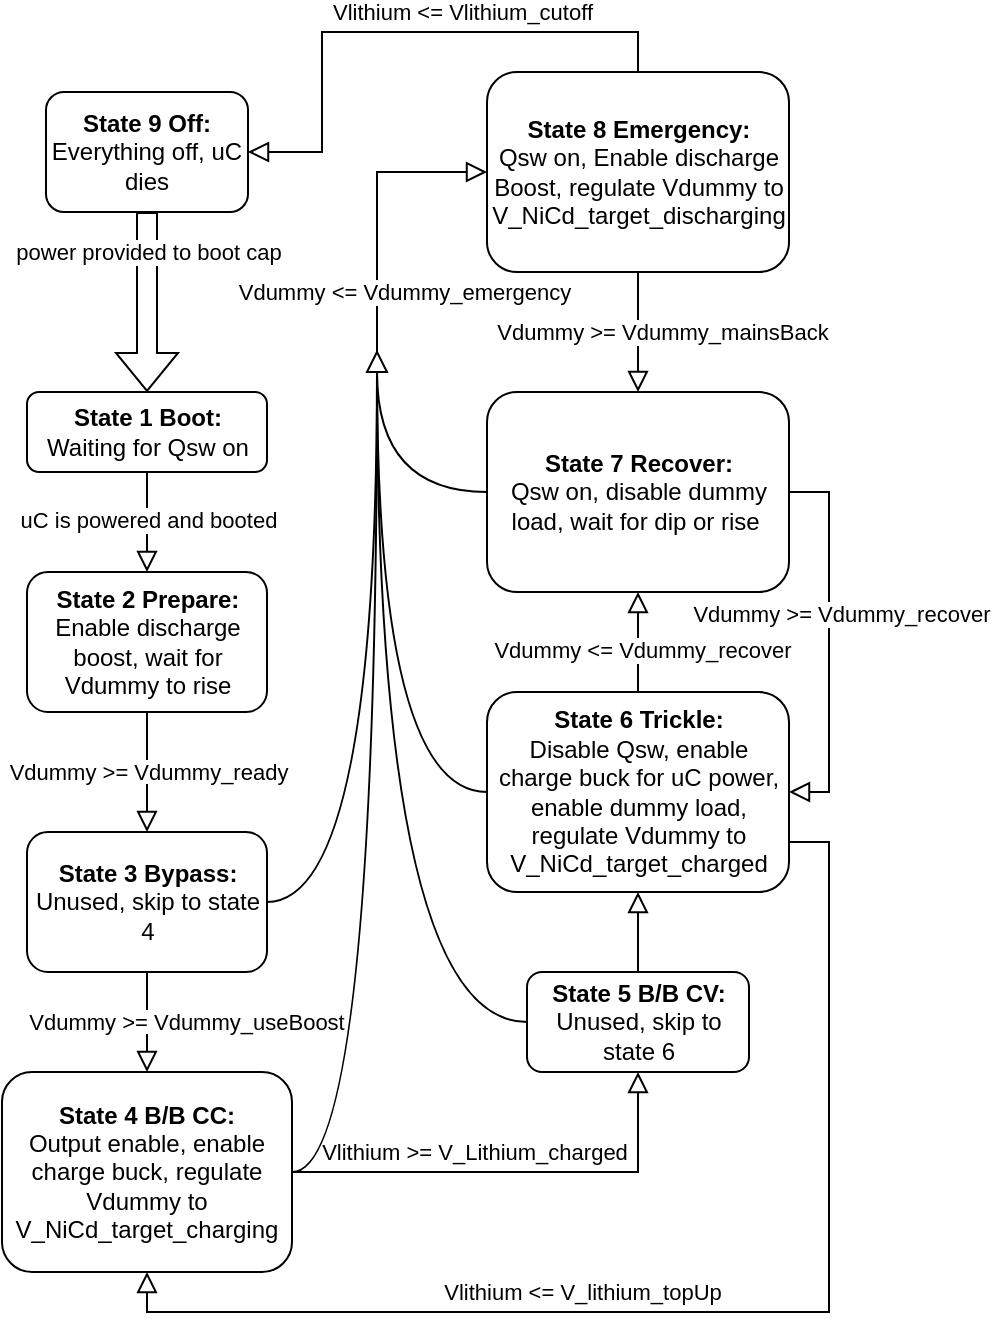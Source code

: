 <mxfile version="24.4.10" type="github">
  <diagram id="C5RBs43oDa-KdzZeNtuy" name="Page-1">
    <mxGraphModel dx="542" dy="614" grid="1" gridSize="10" guides="1" tooltips="1" connect="1" arrows="1" fold="1" page="1" pageScale="1" pageWidth="827" pageHeight="1169" math="0" shadow="0">
      <root>
        <mxCell id="WIyWlLk6GJQsqaUBKTNV-0" />
        <mxCell id="WIyWlLk6GJQsqaUBKTNV-1" parent="WIyWlLk6GJQsqaUBKTNV-0" />
        <mxCell id="WIyWlLk6GJQsqaUBKTNV-2" value="" style="rounded=0;html=1;jettySize=auto;orthogonalLoop=1;fontSize=11;endArrow=block;endFill=0;endSize=8;strokeWidth=1;shadow=0;labelBackgroundColor=none;edgeStyle=orthogonalEdgeStyle;" parent="WIyWlLk6GJQsqaUBKTNV-1" source="WIyWlLk6GJQsqaUBKTNV-3" edge="1">
          <mxGeometry relative="1" as="geometry">
            <mxPoint x="232.5" y="300" as="targetPoint" />
          </mxGeometry>
        </mxCell>
        <mxCell id="-rypncLCnnnrmYgA9d1G-1" value="uC is powered and booted" style="edgeLabel;html=1;align=center;verticalAlign=middle;resizable=0;points=[];" parent="WIyWlLk6GJQsqaUBKTNV-2" vertex="1" connectable="0">
          <mxGeometry x="-0.072" y="1" relative="1" as="geometry">
            <mxPoint x="-1" as="offset" />
          </mxGeometry>
        </mxCell>
        <mxCell id="WIyWlLk6GJQsqaUBKTNV-3" value="&lt;b&gt;State 1 Boot:&lt;/b&gt;&lt;div&gt;Waiting for Qsw on&lt;/div&gt;" style="rounded=1;whiteSpace=wrap;html=1;fontSize=12;glass=0;strokeWidth=1;shadow=0;" parent="WIyWlLk6GJQsqaUBKTNV-1" vertex="1">
          <mxGeometry x="172.5" y="210" width="120" height="40" as="geometry" />
        </mxCell>
        <mxCell id="WIyWlLk6GJQsqaUBKTNV-4" value="&lt;span style=&quot;background-color: rgb(255, 255, 255);&quot;&gt;Vdummy &amp;gt;= Vdummy_useBoost&lt;/span&gt;" style="rounded=0;html=1;jettySize=auto;orthogonalLoop=1;fontSize=11;endArrow=block;endFill=0;endSize=8;strokeWidth=1;shadow=0;labelBackgroundColor=none;edgeStyle=orthogonalEdgeStyle;exitX=0.5;exitY=1;exitDx=0;exitDy=0;entryX=0.5;entryY=0;entryDx=0;entryDy=0;" parent="WIyWlLk6GJQsqaUBKTNV-1" source="-rypncLCnnnrmYgA9d1G-2" target="-rypncLCnnnrmYgA9d1G-3" edge="1">
          <mxGeometry x="0.047" y="19" relative="1" as="geometry">
            <mxPoint y="-1" as="offset" />
            <mxPoint x="482.5" y="340" as="sourcePoint" />
            <mxPoint x="482.534" y="380.028" as="targetPoint" />
          </mxGeometry>
        </mxCell>
        <mxCell id="WIyWlLk6GJQsqaUBKTNV-5" value="&lt;span style=&quot;background-color: rgb(255, 255, 255);&quot;&gt;Vdummy &amp;gt;= Vdummy_ready&lt;/span&gt;" style="edgeStyle=orthogonalEdgeStyle;rounded=0;html=1;jettySize=auto;orthogonalLoop=1;fontSize=11;endArrow=block;endFill=0;endSize=8;strokeWidth=1;shadow=0;labelBackgroundColor=none;entryX=0.5;entryY=0;entryDx=0;entryDy=0;exitX=0.5;exitY=1;exitDx=0;exitDy=0;" parent="WIyWlLk6GJQsqaUBKTNV-1" source="WIyWlLk6GJQsqaUBKTNV-7" target="-rypncLCnnnrmYgA9d1G-2" edge="1">
          <mxGeometry relative="1" as="geometry">
            <mxPoint as="offset" />
            <mxPoint x="292.5" y="410" as="sourcePoint" />
            <Array as="points" />
          </mxGeometry>
        </mxCell>
        <mxCell id="WIyWlLk6GJQsqaUBKTNV-7" value="&lt;b&gt;State 2 Prepare:&lt;/b&gt;&lt;div&gt;Enable discharge boost, wait for Vdummy to rise&lt;/div&gt;" style="rounded=1;whiteSpace=wrap;html=1;fontSize=12;glass=0;strokeWidth=1;shadow=0;" parent="WIyWlLk6GJQsqaUBKTNV-1" vertex="1">
          <mxGeometry x="172.5" y="300" width="120" height="70" as="geometry" />
        </mxCell>
        <mxCell id="-rypncLCnnnrmYgA9d1G-2" value="&lt;b&gt;State 3 Bypass:&lt;/b&gt;&lt;div&gt;Unused, skip to state 4&lt;/div&gt;" style="rounded=1;whiteSpace=wrap;html=1;fontSize=12;glass=0;strokeWidth=1;shadow=0;" parent="WIyWlLk6GJQsqaUBKTNV-1" vertex="1">
          <mxGeometry x="172.5" y="430" width="120" height="70" as="geometry" />
        </mxCell>
        <mxCell id="-rypncLCnnnrmYgA9d1G-3" value="&lt;b&gt;State 4 B/B CC:&lt;/b&gt;&lt;div&gt;Output enable, enable charge buck, regulate Vdummy to V_NiCd_target_charging&lt;/div&gt;" style="rounded=1;whiteSpace=wrap;html=1;fontSize=12;glass=0;strokeWidth=1;shadow=0;" parent="WIyWlLk6GJQsqaUBKTNV-1" vertex="1">
          <mxGeometry x="160" y="550" width="145" height="100" as="geometry" />
        </mxCell>
        <mxCell id="-rypncLCnnnrmYgA9d1G-4" value="&lt;b&gt;State 5 B/B CV:&lt;/b&gt;&lt;div&gt;Unused, skip to state 6&lt;/div&gt;" style="rounded=1;whiteSpace=wrap;html=1;fontSize=12;glass=0;strokeWidth=1;shadow=0;" parent="WIyWlLk6GJQsqaUBKTNV-1" vertex="1">
          <mxGeometry x="422.5" y="500" width="111" height="50" as="geometry" />
        </mxCell>
        <mxCell id="-rypncLCnnnrmYgA9d1G-5" value="&lt;span style=&quot;background-color: rgb(255, 255, 255);&quot;&gt;Vlithium &amp;gt;= V_Lithium_charged&lt;/span&gt;" style="rounded=0;html=1;jettySize=auto;orthogonalLoop=1;fontSize=11;endArrow=block;endFill=0;endSize=8;strokeWidth=1;shadow=0;labelBackgroundColor=none;edgeStyle=orthogonalEdgeStyle;exitX=1;exitY=0.5;exitDx=0;exitDy=0;entryX=0.5;entryY=1;entryDx=0;entryDy=0;" parent="WIyWlLk6GJQsqaUBKTNV-1" source="-rypncLCnnnrmYgA9d1G-3" target="-rypncLCnnnrmYgA9d1G-4" edge="1">
          <mxGeometry x="-0.184" y="10" relative="1" as="geometry">
            <mxPoint as="offset" />
            <mxPoint x="242.5" y="510" as="sourcePoint" />
            <mxPoint x="242.5" y="560" as="targetPoint" />
          </mxGeometry>
        </mxCell>
        <mxCell id="-rypncLCnnnrmYgA9d1G-6" value="&lt;b&gt;State 6 Trickle:&lt;/b&gt;&lt;div&gt;Disable Qsw, enable charge buck for uC power, enable dummy load, regulate Vdummy to V_NiCd_target_charged&lt;/div&gt;" style="rounded=1;whiteSpace=wrap;html=1;fontSize=12;glass=0;strokeWidth=1;shadow=0;" parent="WIyWlLk6GJQsqaUBKTNV-1" vertex="1">
          <mxGeometry x="402.5" y="360" width="151" height="100" as="geometry" />
        </mxCell>
        <mxCell id="-rypncLCnnnrmYgA9d1G-7" value="" style="rounded=0;html=1;jettySize=auto;orthogonalLoop=1;fontSize=11;endArrow=block;endFill=0;endSize=8;strokeWidth=1;shadow=0;labelBackgroundColor=none;edgeStyle=orthogonalEdgeStyle;exitX=0.5;exitY=0;exitDx=0;exitDy=0;entryX=0.5;entryY=1;entryDx=0;entryDy=0;" parent="WIyWlLk6GJQsqaUBKTNV-1" source="-rypncLCnnnrmYgA9d1G-4" target="-rypncLCnnnrmYgA9d1G-6" edge="1">
          <mxGeometry x="0.045" y="20" relative="1" as="geometry">
            <mxPoint as="offset" />
            <mxPoint x="315.5" y="610" as="sourcePoint" />
            <mxPoint x="436.5" y="540" as="targetPoint" />
          </mxGeometry>
        </mxCell>
        <mxCell id="-rypncLCnnnrmYgA9d1G-8" value="&lt;b&gt;State 7 Recover:&lt;/b&gt;&lt;div&gt;Qsw on, disable dummy load, wait for dip or rise&amp;nbsp;&lt;/div&gt;" style="rounded=1;whiteSpace=wrap;html=1;fontSize=12;glass=0;strokeWidth=1;shadow=0;" parent="WIyWlLk6GJQsqaUBKTNV-1" vertex="1">
          <mxGeometry x="402.5" y="210" width="151" height="100" as="geometry" />
        </mxCell>
        <mxCell id="-rypncLCnnnrmYgA9d1G-12" value="" style="triangle;whiteSpace=wrap;html=1;rotation=-90;" parent="WIyWlLk6GJQsqaUBKTNV-1" vertex="1">
          <mxGeometry x="342.5" y="190" width="10" height="10" as="geometry" />
        </mxCell>
        <mxCell id="-rypncLCnnnrmYgA9d1G-15" value="" style="edgeStyle=orthogonalEdgeStyle;rounded=0;html=1;jettySize=auto;orthogonalLoop=1;fontSize=11;endArrow=none;endFill=0;strokeWidth=1;shadow=0;labelBackgroundColor=none;entryX=0;entryY=0.5;entryDx=0;entryDy=0;exitX=1;exitY=0.5;exitDx=0;exitDy=0;curved=1;" parent="WIyWlLk6GJQsqaUBKTNV-1" source="-rypncLCnnnrmYgA9d1G-2" target="-rypncLCnnnrmYgA9d1G-12" edge="1">
          <mxGeometry relative="1" as="geometry">
            <mxPoint as="offset" />
            <mxPoint x="242.5" y="380" as="sourcePoint" />
            <mxPoint x="242.5" y="440" as="targetPoint" />
            <Array as="points" />
          </mxGeometry>
        </mxCell>
        <mxCell id="-rypncLCnnnrmYgA9d1G-17" value="" style="edgeStyle=orthogonalEdgeStyle;rounded=0;html=1;jettySize=auto;orthogonalLoop=1;fontSize=11;endArrow=none;endFill=0;strokeWidth=1;shadow=0;labelBackgroundColor=none;exitX=1;exitY=0.5;exitDx=0;exitDy=0;curved=1;entryX=0;entryY=0.5;entryDx=0;entryDy=0;" parent="WIyWlLk6GJQsqaUBKTNV-1" source="-rypncLCnnnrmYgA9d1G-3" target="-rypncLCnnnrmYgA9d1G-12" edge="1">
          <mxGeometry relative="1" as="geometry">
            <mxPoint as="offset" />
            <mxPoint x="302.5" y="475" as="sourcePoint" />
            <mxPoint x="372.5" y="240" as="targetPoint" />
            <Array as="points" />
          </mxGeometry>
        </mxCell>
        <mxCell id="-rypncLCnnnrmYgA9d1G-18" value="" style="edgeStyle=orthogonalEdgeStyle;rounded=0;html=1;jettySize=auto;orthogonalLoop=1;fontSize=11;endArrow=none;endFill=0;strokeWidth=1;shadow=0;labelBackgroundColor=none;exitX=0;exitY=0.5;exitDx=0;exitDy=0;curved=1;entryX=0;entryY=0.5;entryDx=0;entryDy=0;" parent="WIyWlLk6GJQsqaUBKTNV-1" source="-rypncLCnnnrmYgA9d1G-4" target="-rypncLCnnnrmYgA9d1G-12" edge="1">
          <mxGeometry relative="1" as="geometry">
            <mxPoint as="offset" />
            <mxPoint x="315.5" y="610" as="sourcePoint" />
            <mxPoint x="362.5" y="330" as="targetPoint" />
            <Array as="points" />
          </mxGeometry>
        </mxCell>
        <mxCell id="-rypncLCnnnrmYgA9d1G-19" value="" style="edgeStyle=orthogonalEdgeStyle;rounded=0;html=1;jettySize=auto;orthogonalLoop=1;fontSize=11;endArrow=none;endFill=0;strokeWidth=1;shadow=0;labelBackgroundColor=none;exitX=0;exitY=0.5;exitDx=0;exitDy=0;curved=1;entryX=0;entryY=0.5;entryDx=0;entryDy=0;" parent="WIyWlLk6GJQsqaUBKTNV-1" source="-rypncLCnnnrmYgA9d1G-6" target="-rypncLCnnnrmYgA9d1G-12" edge="1">
          <mxGeometry relative="1" as="geometry">
            <mxPoint as="offset" />
            <mxPoint x="429.5" y="525" as="sourcePoint" />
            <mxPoint x="357.5" y="330" as="targetPoint" />
            <Array as="points" />
          </mxGeometry>
        </mxCell>
        <mxCell id="-rypncLCnnnrmYgA9d1G-20" value="&lt;b&gt;State 8 Emergency:&lt;/b&gt;&lt;div&gt;Qsw on, Enable discharge Boost, regulate Vdummy to V_NiCd_target_discharging&lt;/div&gt;" style="rounded=1;whiteSpace=wrap;html=1;fontSize=12;glass=0;strokeWidth=1;shadow=0;" parent="WIyWlLk6GJQsqaUBKTNV-1" vertex="1">
          <mxGeometry x="402.5" y="50" width="151" height="100" as="geometry" />
        </mxCell>
        <mxCell id="-rypncLCnnnrmYgA9d1G-22" value="" style="rounded=0;html=1;jettySize=auto;orthogonalLoop=1;fontSize=11;endArrow=block;endFill=0;endSize=8;strokeWidth=1;shadow=0;labelBackgroundColor=none;edgeStyle=orthogonalEdgeStyle;entryX=0;entryY=0.5;entryDx=0;entryDy=0;exitX=1;exitY=0.5;exitDx=0;exitDy=0;" parent="WIyWlLk6GJQsqaUBKTNV-1" source="-rypncLCnnnrmYgA9d1G-12" target="-rypncLCnnnrmYgA9d1G-20" edge="1">
          <mxGeometry x="0.045" y="20" relative="1" as="geometry">
            <mxPoint as="offset" />
            <mxPoint x="310" y="110" as="sourcePoint" />
            <mxPoint x="488" y="460" as="targetPoint" />
          </mxGeometry>
        </mxCell>
        <mxCell id="-rypncLCnnnrmYgA9d1G-24" value="Vdummy &amp;lt;= Vdummy_emergency" style="edgeLabel;html=1;align=center;verticalAlign=middle;resizable=0;points=[];" parent="-rypncLCnnnrmYgA9d1G-22" vertex="1" connectable="0">
          <mxGeometry x="-0.09" relative="1" as="geometry">
            <mxPoint x="13" y="36" as="offset" />
          </mxGeometry>
        </mxCell>
        <mxCell id="-rypncLCnnnrmYgA9d1G-23" value="" style="edgeStyle=orthogonalEdgeStyle;rounded=0;html=1;jettySize=auto;orthogonalLoop=1;fontSize=11;endArrow=none;endFill=0;strokeWidth=1;shadow=0;labelBackgroundColor=none;exitX=0;exitY=0.5;exitDx=0;exitDy=0;curved=1;entryX=0;entryY=0.5;entryDx=0;entryDy=0;" parent="WIyWlLk6GJQsqaUBKTNV-1" source="-rypncLCnnnrmYgA9d1G-8" target="-rypncLCnnnrmYgA9d1G-12" edge="1">
          <mxGeometry relative="1" as="geometry">
            <mxPoint as="offset" />
            <mxPoint x="413" y="410" as="sourcePoint" />
            <mxPoint x="350" y="170" as="targetPoint" />
            <Array as="points" />
          </mxGeometry>
        </mxCell>
        <mxCell id="-rypncLCnnnrmYgA9d1G-31" style="edgeStyle=orthogonalEdgeStyle;rounded=0;orthogonalLoop=1;jettySize=auto;html=1;exitX=0.5;exitY=1;exitDx=0;exitDy=0;shape=flexArrow;" parent="WIyWlLk6GJQsqaUBKTNV-1" source="-rypncLCnnnrmYgA9d1G-25" target="WIyWlLk6GJQsqaUBKTNV-3" edge="1">
          <mxGeometry relative="1" as="geometry" />
        </mxCell>
        <mxCell id="-rypncLCnnnrmYgA9d1G-32" value="power provided to boot cap" style="edgeLabel;html=1;align=center;verticalAlign=middle;resizable=0;points=[];" parent="-rypncLCnnnrmYgA9d1G-31" vertex="1" connectable="0">
          <mxGeometry x="0.026" y="-4" relative="1" as="geometry">
            <mxPoint x="4" y="-26" as="offset" />
          </mxGeometry>
        </mxCell>
        <mxCell id="-rypncLCnnnrmYgA9d1G-25" value="&lt;b&gt;State 9 Off:&lt;/b&gt;&lt;div&gt;Everything off, uC dies&lt;/div&gt;" style="rounded=1;whiteSpace=wrap;html=1;fontSize=12;glass=0;strokeWidth=1;shadow=0;" parent="WIyWlLk6GJQsqaUBKTNV-1" vertex="1">
          <mxGeometry x="182" y="60" width="101" height="60" as="geometry" />
        </mxCell>
        <mxCell id="-rypncLCnnnrmYgA9d1G-26" value="" style="rounded=0;html=1;jettySize=auto;orthogonalLoop=1;fontSize=11;endArrow=block;endFill=0;endSize=8;strokeWidth=1;shadow=0;labelBackgroundColor=none;edgeStyle=orthogonalEdgeStyle;entryX=1;entryY=0.5;entryDx=0;entryDy=0;exitX=0.5;exitY=0;exitDx=0;exitDy=0;" parent="WIyWlLk6GJQsqaUBKTNV-1" source="-rypncLCnnnrmYgA9d1G-20" target="-rypncLCnnnrmYgA9d1G-25" edge="1">
          <mxGeometry x="0.045" y="20" relative="1" as="geometry">
            <mxPoint as="offset" />
            <mxPoint x="358" y="170" as="sourcePoint" />
            <mxPoint x="413" y="110" as="targetPoint" />
            <Array as="points">
              <mxPoint x="478" y="30" />
              <mxPoint x="320" y="30" />
              <mxPoint x="320" y="90" />
            </Array>
          </mxGeometry>
        </mxCell>
        <mxCell id="-rypncLCnnnrmYgA9d1G-27" value="Vlithium &amp;lt;= Vlithium_cutoff" style="edgeLabel;html=1;align=center;verticalAlign=middle;resizable=0;points=[];" parent="-rypncLCnnnrmYgA9d1G-26" vertex="1" connectable="0">
          <mxGeometry x="-0.09" relative="1" as="geometry">
            <mxPoint x="17" y="-10" as="offset" />
          </mxGeometry>
        </mxCell>
        <mxCell id="-rypncLCnnnrmYgA9d1G-33" value="" style="rounded=0;html=1;jettySize=auto;orthogonalLoop=1;fontSize=11;endArrow=block;endFill=0;endSize=8;strokeWidth=1;shadow=0;labelBackgroundColor=none;edgeStyle=orthogonalEdgeStyle;entryX=0.5;entryY=0;entryDx=0;entryDy=0;exitX=0.5;exitY=1;exitDx=0;exitDy=0;" parent="WIyWlLk6GJQsqaUBKTNV-1" source="-rypncLCnnnrmYgA9d1G-20" target="-rypncLCnnnrmYgA9d1G-8" edge="1">
          <mxGeometry x="0.045" y="20" relative="1" as="geometry">
            <mxPoint as="offset" />
            <mxPoint x="358" y="200" as="sourcePoint" />
            <mxPoint x="413" y="110" as="targetPoint" />
          </mxGeometry>
        </mxCell>
        <mxCell id="-rypncLCnnnrmYgA9d1G-34" value="Vdummy &amp;gt;= Vdummy_mainsBack" style="edgeLabel;html=1;align=center;verticalAlign=middle;resizable=0;points=[];" parent="-rypncLCnnnrmYgA9d1G-33" vertex="1" connectable="0">
          <mxGeometry x="-0.09" relative="1" as="geometry">
            <mxPoint x="12" y="2" as="offset" />
          </mxGeometry>
        </mxCell>
        <mxCell id="-rypncLCnnnrmYgA9d1G-35" value="" style="rounded=0;html=1;jettySize=auto;orthogonalLoop=1;fontSize=11;endArrow=block;endFill=0;endSize=8;strokeWidth=1;shadow=0;labelBackgroundColor=none;edgeStyle=orthogonalEdgeStyle;entryX=1;entryY=0.5;entryDx=0;entryDy=0;exitX=1;exitY=0.5;exitDx=0;exitDy=0;" parent="WIyWlLk6GJQsqaUBKTNV-1" source="-rypncLCnnnrmYgA9d1G-8" target="-rypncLCnnnrmYgA9d1G-6" edge="1">
          <mxGeometry x="0.045" y="20" relative="1" as="geometry">
            <mxPoint as="offset" />
            <mxPoint x="478" y="200" as="sourcePoint" />
            <mxPoint x="488" y="220" as="targetPoint" />
          </mxGeometry>
        </mxCell>
        <mxCell id="-rypncLCnnnrmYgA9d1G-36" value="Vdummy &amp;gt;= Vdummy_recover&amp;nbsp;" style="edgeLabel;html=1;align=center;verticalAlign=middle;resizable=0;points=[];" parent="-rypncLCnnnrmYgA9d1G-35" vertex="1" connectable="0">
          <mxGeometry x="-0.09" relative="1" as="geometry">
            <mxPoint x="7" y="-6" as="offset" />
          </mxGeometry>
        </mxCell>
        <mxCell id="-rypncLCnnnrmYgA9d1G-37" value="" style="rounded=0;html=1;jettySize=auto;orthogonalLoop=1;fontSize=11;endArrow=block;endFill=0;endSize=8;strokeWidth=1;shadow=0;labelBackgroundColor=none;edgeStyle=orthogonalEdgeStyle;entryX=0.5;entryY=1;entryDx=0;entryDy=0;exitX=0.5;exitY=0;exitDx=0;exitDy=0;" parent="WIyWlLk6GJQsqaUBKTNV-1" source="-rypncLCnnnrmYgA9d1G-6" target="-rypncLCnnnrmYgA9d1G-8" edge="1">
          <mxGeometry x="0.045" y="20" relative="1" as="geometry">
            <mxPoint as="offset" />
            <mxPoint x="564" y="270" as="sourcePoint" />
            <mxPoint x="564" y="420" as="targetPoint" />
          </mxGeometry>
        </mxCell>
        <mxCell id="-rypncLCnnnrmYgA9d1G-38" value="Vdummy &amp;lt;= Vdummy_recover" style="edgeLabel;html=1;align=center;verticalAlign=middle;resizable=0;points=[];" parent="-rypncLCnnnrmYgA9d1G-37" vertex="1" connectable="0">
          <mxGeometry x="-0.09" relative="1" as="geometry">
            <mxPoint x="2" y="2" as="offset" />
          </mxGeometry>
        </mxCell>
        <mxCell id="-rypncLCnnnrmYgA9d1G-42" value="" style="rounded=0;html=1;jettySize=auto;orthogonalLoop=1;fontSize=11;endArrow=block;endFill=0;endSize=8;strokeWidth=1;shadow=0;labelBackgroundColor=none;edgeStyle=orthogonalEdgeStyle;entryX=0.5;entryY=1;entryDx=0;entryDy=0;exitX=1;exitY=0.75;exitDx=0;exitDy=0;" parent="WIyWlLk6GJQsqaUBKTNV-1" source="-rypncLCnnnrmYgA9d1G-6" target="-rypncLCnnnrmYgA9d1G-3" edge="1">
          <mxGeometry x="0.045" y="20" relative="1" as="geometry">
            <mxPoint as="offset" />
            <mxPoint x="564" y="270" as="sourcePoint" />
            <mxPoint x="564" y="420" as="targetPoint" />
          </mxGeometry>
        </mxCell>
        <mxCell id="-rypncLCnnnrmYgA9d1G-43" value="Vlithium &amp;lt;= V_lithium_topUp" style="edgeLabel;html=1;align=center;verticalAlign=middle;resizable=0;points=[];" parent="-rypncLCnnnrmYgA9d1G-42" vertex="1" connectable="0">
          <mxGeometry x="-0.09" relative="1" as="geometry">
            <mxPoint x="-98" y="-10" as="offset" />
          </mxGeometry>
        </mxCell>
      </root>
    </mxGraphModel>
  </diagram>
</mxfile>
